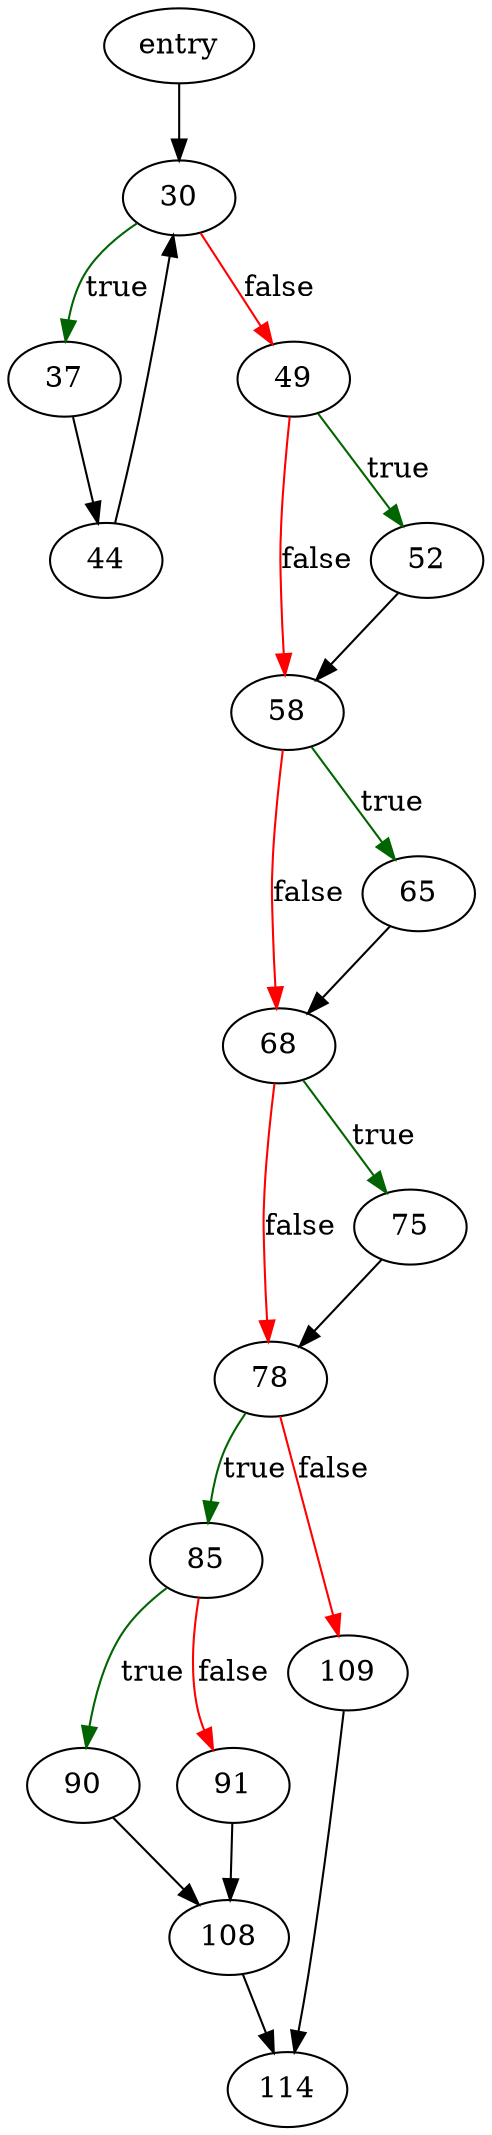 digraph "pragmaVtabConnect" {
	// Node definitions.
	6 [label=entry];
	30;
	37;
	44;
	49;
	52;
	58;
	65;
	68;
	75;
	78;
	85;
	90;
	91;
	108;
	109;
	114;

	// Edge definitions.
	6 -> 30;
	30 -> 37 [
		color=darkgreen
		label=true
	];
	30 -> 49 [
		color=red
		label=false
	];
	37 -> 44;
	44 -> 30;
	49 -> 52 [
		color=darkgreen
		label=true
	];
	49 -> 58 [
		color=red
		label=false
	];
	52 -> 58;
	58 -> 65 [
		color=darkgreen
		label=true
	];
	58 -> 68 [
		color=red
		label=false
	];
	65 -> 68;
	68 -> 75 [
		color=darkgreen
		label=true
	];
	68 -> 78 [
		color=red
		label=false
	];
	75 -> 78;
	78 -> 85 [
		color=darkgreen
		label=true
	];
	78 -> 109 [
		color=red
		label=false
	];
	85 -> 90 [
		color=darkgreen
		label=true
	];
	85 -> 91 [
		color=red
		label=false
	];
	90 -> 108;
	91 -> 108;
	108 -> 114;
	109 -> 114;
}